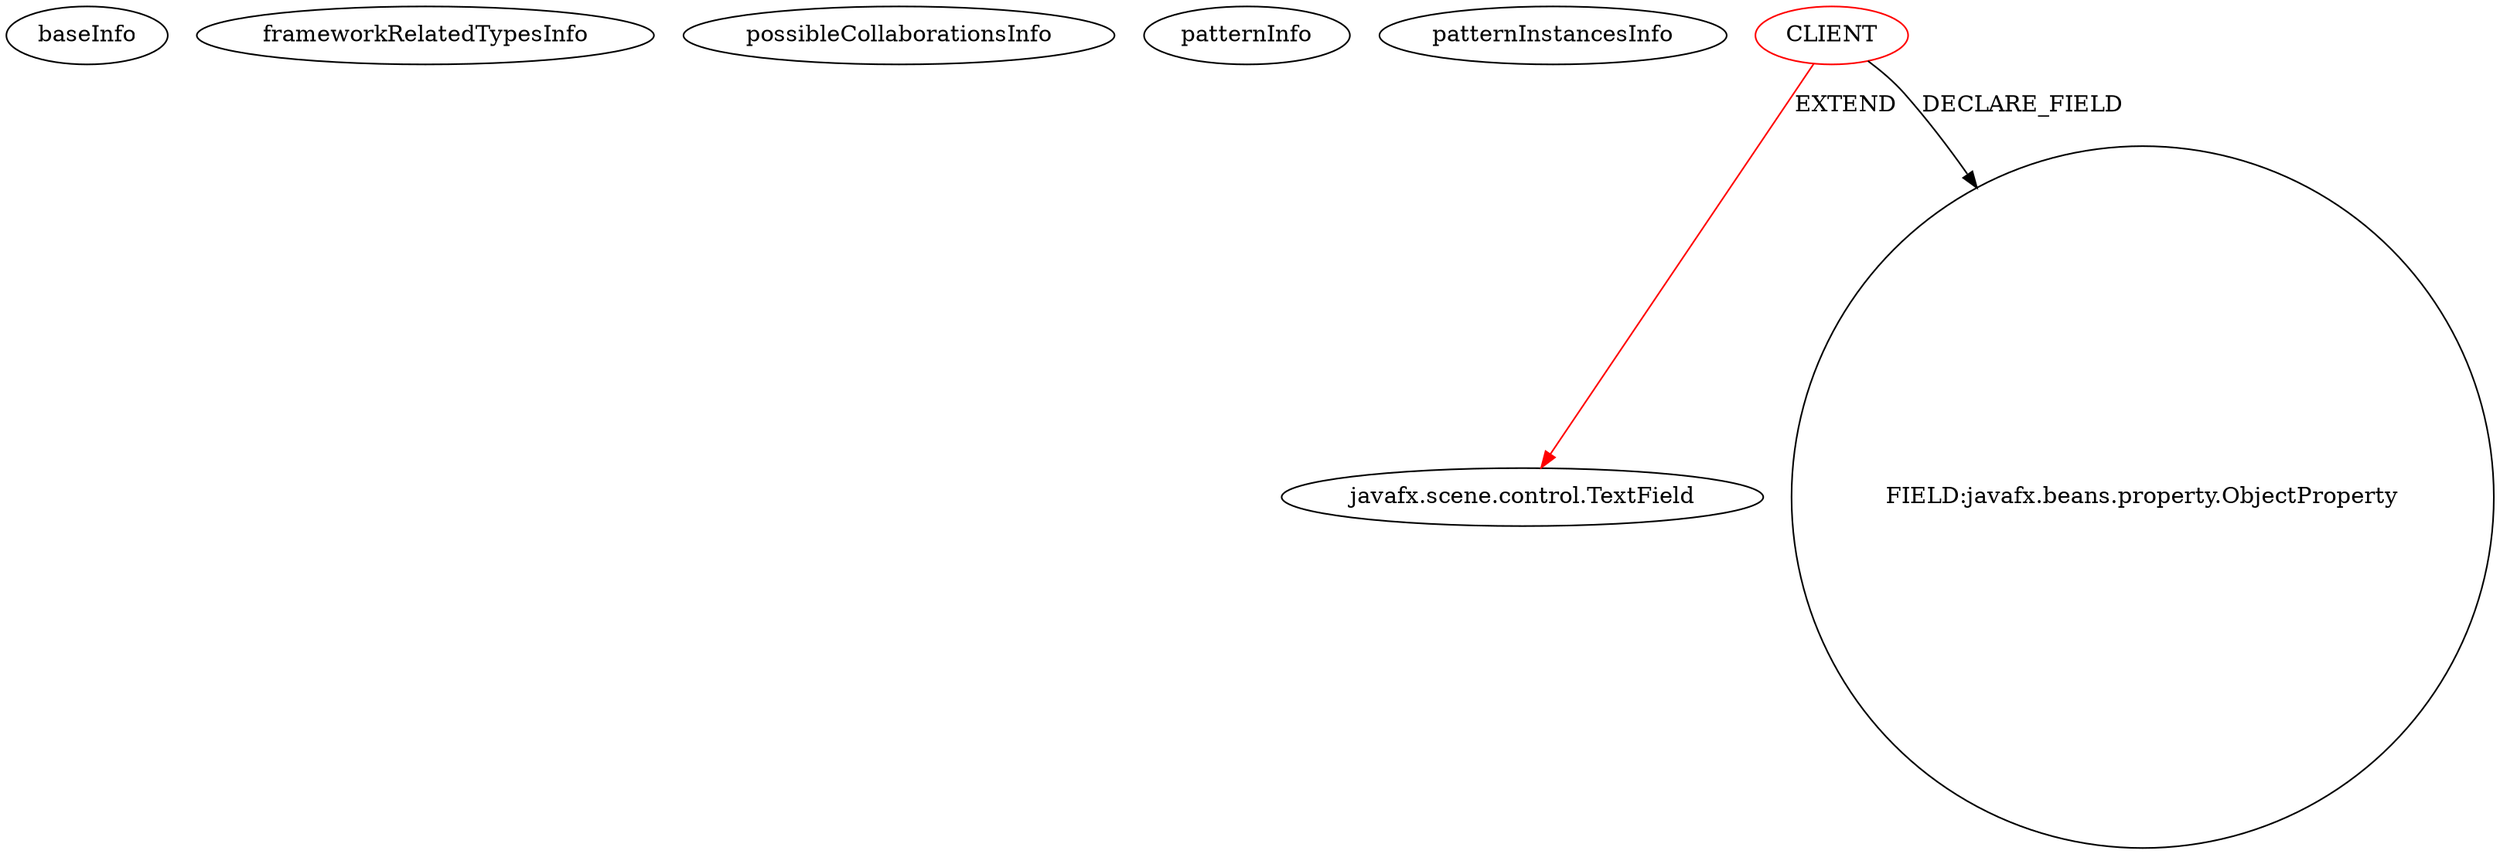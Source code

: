 digraph {
baseInfo[graphId=334,category="pattern",isAnonymous=false,possibleRelation=false]
frameworkRelatedTypesInfo[0="javafx.scene.control.TextField"]
possibleCollaborationsInfo[]
patternInfo[frequency=2.0,patternRootClient=0]
patternInstancesInfo[0="rluu-cyclehunter~/rluu-cyclehunter/cyclehunter-javafx-master/src/main/java/com/ryanluu/cyclehunter/ui/NumberTextField.java~NumberTextField~4043",1="nablex-jfx-control-date~/nablex-jfx-control-date/jfx-control-date-master/src/main/java/be/nabu/jfx/control/date/DatePicker.java~DatePicker~3721"]
1[label="javafx.scene.control.TextField",vertexType="FRAMEWORK_CLASS_TYPE",isFrameworkType=false]
0[label="CLIENT",vertexType="ROOT_CLIENT_CLASS_DECLARATION",isFrameworkType=false,color=red]
6[label="FIELD:javafx.beans.property.ObjectProperty",vertexType="FIELD_DECLARATION",isFrameworkType=false,shape=circle]
0->6[label="DECLARE_FIELD"]
0->1[label="EXTEND",color=red]
}
